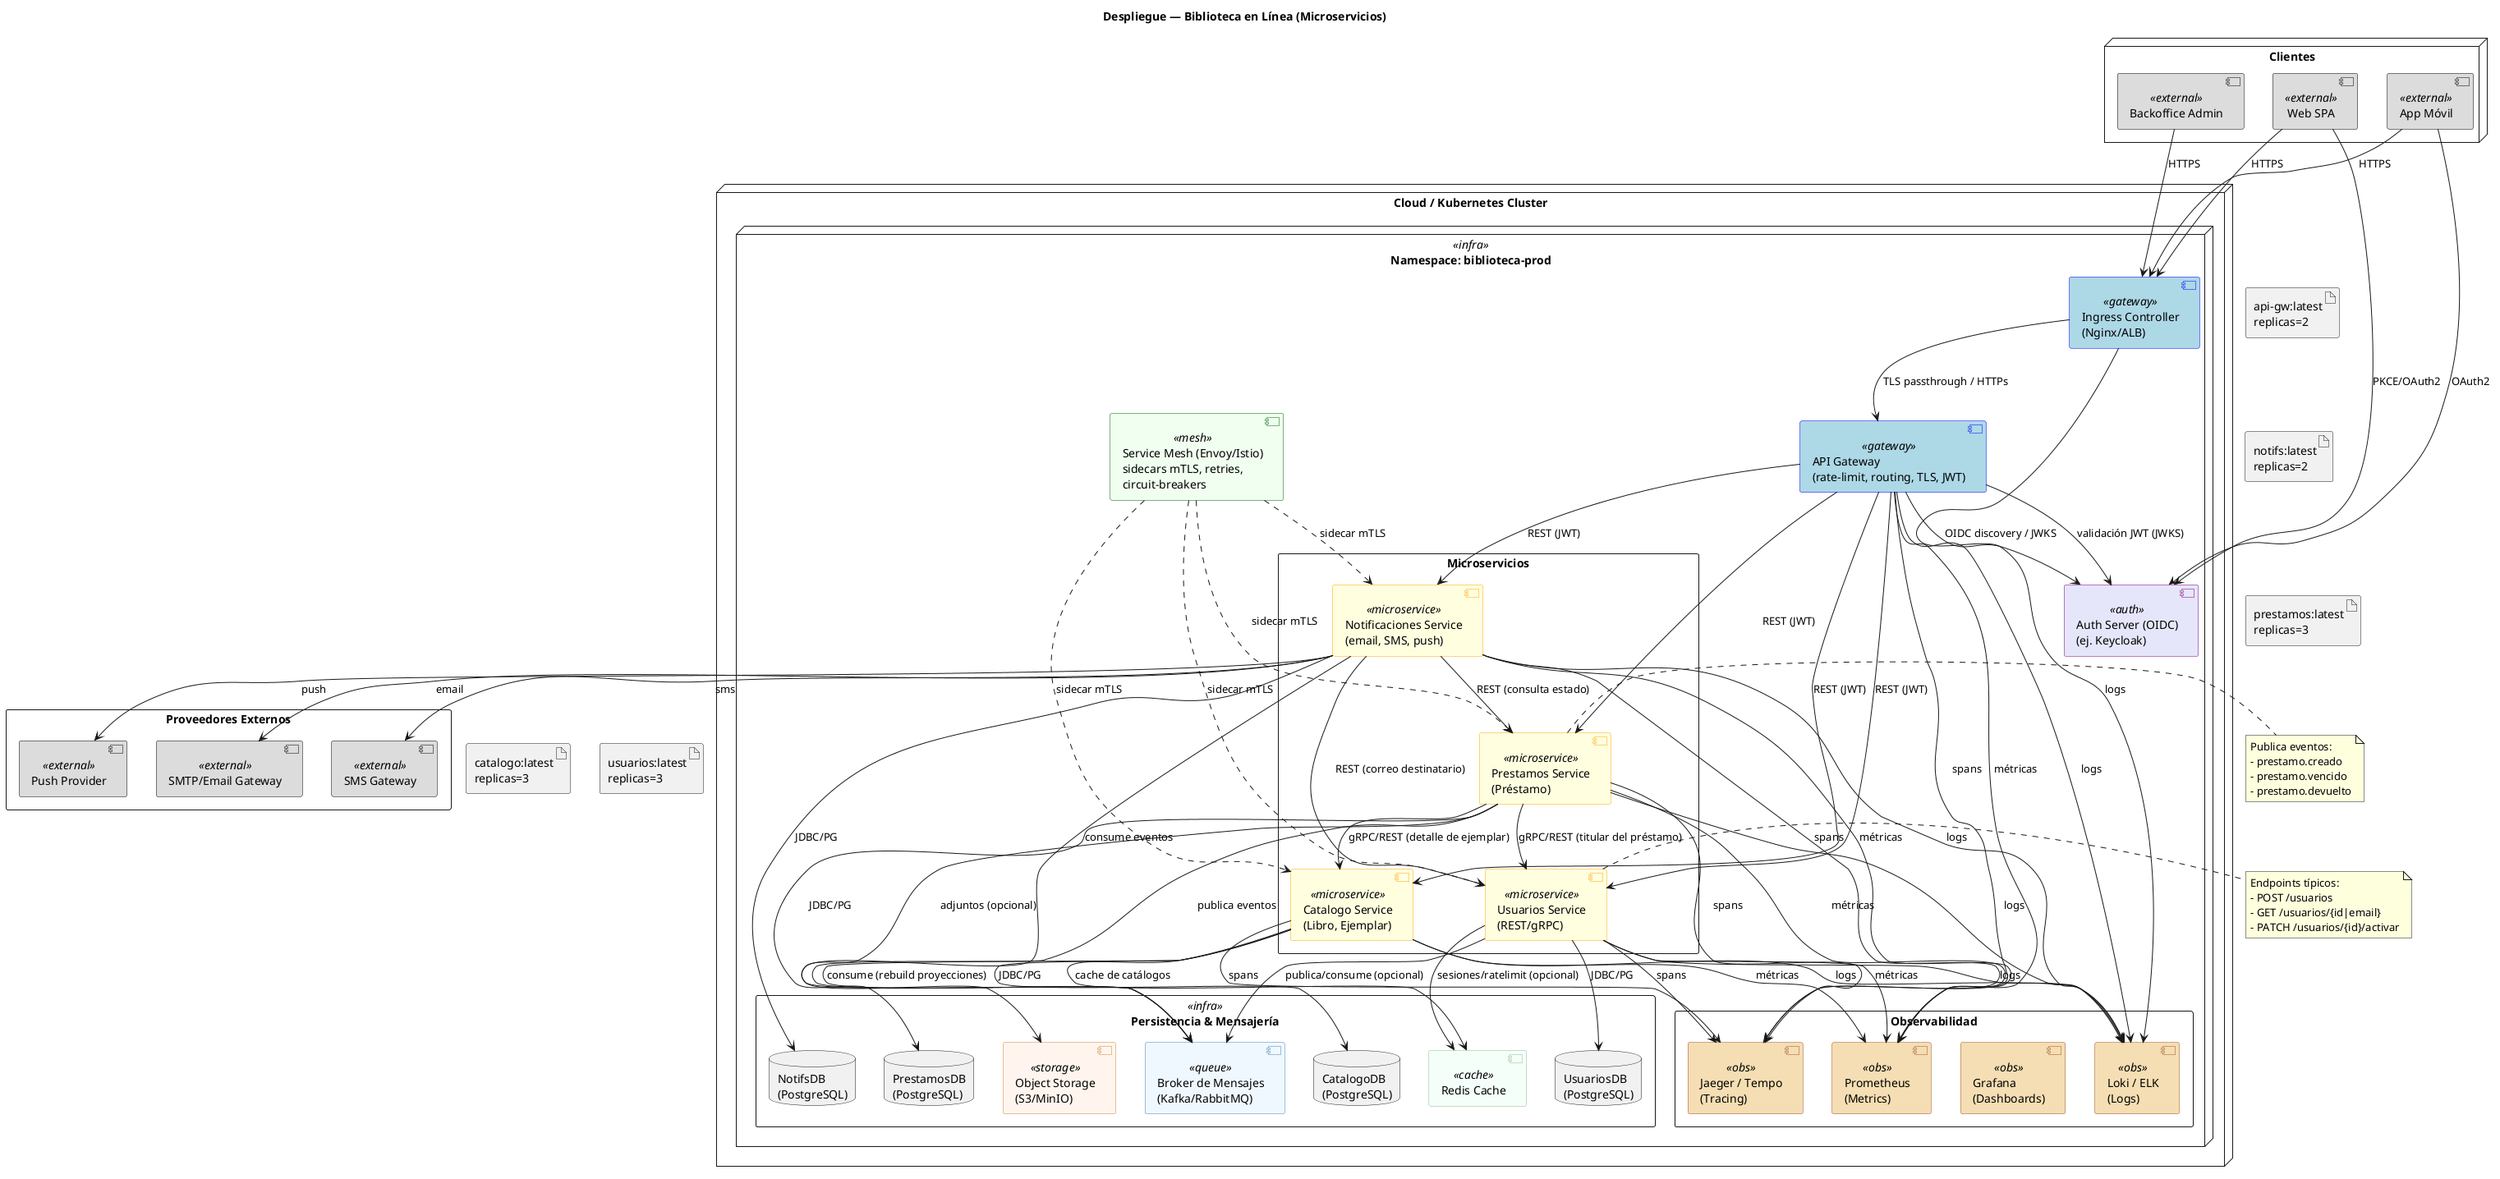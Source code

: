 @startuml
title Despliegue — Biblioteca en Línea (Microservicios)

skinparam shadowing false
skinparam defaultFontName Monospace
skinparam packageStyle rectangle
skinparam wrapWidth 200
skinparam maxMessageSize 200

' ====== Estereotipos / Estilos ======
skinparam component {
  BackgroundColor<<gateway>> LightBlue
  BorderColor<<gateway>> Blue

  BackgroundColor<<microservice>> LightYellow
  BorderColor<<microservice>> Orange

  BackgroundColor<<auth>> Lavender
  BorderColor<<auth>> Purple

  BackgroundColor<<mesh>> HoneyDew
  BorderColor<<mesh>> DarkGreen

  BackgroundColor<<infra>> GhostWhite
  BorderColor<<infra>> Gray

  BackgroundColor<<obs>> Wheat
  BorderColor<<obs>> Sienna

  BackgroundColor<<external>> Gainsboro
  BorderColor<<external>> Black

  BackgroundColor<<cache>> MintCream
  BorderColor<<cache>> DarkSeaGreen

  BackgroundColor<<queue>> AliceBlue
  BorderColor<<queue>> SteelBlue

  BackgroundColor<<storage>> Seashell
  BorderColor<<storage>> Peru
}

' ====== Clientes ======
node "Clientes" {
  [Web SPA] <<external>>
  [App Móvil] <<external>>
  [Backoffice Admin] <<external>>
}

' ====== Cloud / K8s ======
node "Cloud / Kubernetes Cluster" {
  node "Namespace: biblioteca-prod" <<infra>> {

    component "Ingress Controller (Nginx/ALB)" as Ingress <<gateway>>

    component "API Gateway\n(rate-limit, routing, TLS, JWT)" as APIGW <<gateway>>

    component "Service Mesh (Envoy/Istio)\nsidecars mTLS, retries, circuit-breakers" as Mesh <<mesh>>

    component "Auth Server (OIDC)\n(ej. Keycloak)" as OIDC <<auth>>

    package "Microservicios" {
      component "Usuarios Service\n(REST/gRPC)" as SUsuarios <<microservice>>
      component "Catalogo Service\n(Libro, Ejemplar)" as SCatalogo <<microservice>>
      component "Prestamos Service\n(Préstamo)" as SPrestamos <<microservice>>
      component "Notificaciones Service\n(email, SMS, push)" as SNotifs <<microservice>>
    }

    package "Persistencia & Mensajería" <<infra>> {
      database "UsuariosDB\n(PostgreSQL)" as DBUsuarios
      database "CatalogoDB\n(PostgreSQL)" as DBCatalogo
      database "PrestamosDB\n(PostgreSQL)" as DBPrestamos
      database "NotifsDB\n(PostgreSQL)" as DBNotifs

      component "Broker de Mensajes\n(Kafka/RabbitMQ)" as Broker <<queue>>
      component "Redis Cache" as Redis <<cache>>
      component "Object Storage\n(S3/MinIO)" as ObjStore <<storage>>
    }

    package "Observabilidad" {
      component "Prometheus\n(Metrics)" as Prom <<obs>>
      component "Grafana\n(Dashboards)" as Graf <<obs>>
      component "Loki / ELK\n(Logs)" as Logs <<obs>>
      component "Jaeger / Tempo\n(Tracing)" as Trace <<obs>>
    }
  }
}

' ====== Proveedores externos ======
package "Proveedores Externos" {
  component "SMTP/Email Gateway" as SMTP <<external>>
  component "SMS Gateway" as SMS <<external>>
  component "Push Provider" as PUSH <<external>>
}

' ====== Artefactos (contenedores) y réplicas ======
artifact "usuarios:latest\nreplicas=3" as AUsuarios
artifact "catalogo:latest\nreplicas=3" as ACatalogo
artifact "prestamos:latest\nreplicas=3" as APrestamos
artifact "notifs:latest\nreplicas=2" as ANotifs
artifact "api-gw:latest\nreplicas=2" as AApiGw

AUsuarios -[hidden]-> SUsuarios
ACatalogo -[hidden]-> SCatalogo
APrestamos -[hidden]-> SPrestamos
ANotifs -[hidden]-> SNotifs
AApiGw -[hidden]-> APIGW

note right of SUsuarios
  Endpoints típicos:
  - POST /usuarios
  - GET /usuarios/{id|email}
  - PATCH /usuarios/{id}/activar
end note

note right of SPrestamos
  Publica eventos:
  - prestamo.creado
  - prestamo.vencido
  - prestamo.devuelto
end note

' ====== Flujo de tráfico ======
[Web SPA] --> Ingress : HTTPS
[App Móvil] --> Ingress : HTTPS
[Backoffice Admin] --> Ingress : HTTPS

Ingress --> APIGW : TLS passthrough / HTTPs
APIGW --> OIDC : OIDC discovery / JWKS
APIGW --> SUsuarios : REST (JWT)
APIGW --> SCatalogo : REST (JWT)
APIGW --> SPrestamos : REST (JWT)
APIGW --> SNotifs : REST (JWT)

' ====== Llamadas internas (mesh) ======
SPrestamos --> SCatalogo : gRPC/REST (detalle de ejemplar)
SPrestamos --> SUsuarios : gRPC/REST (titular del préstamo)
SNotifs --> SPrestamos : REST (consulta estado)
SNotifs --> SUsuarios : REST (correo destinatario)

' ====== Bases de datos por servicio ======
SUsuarios --> DBUsuarios : JDBC/PG
SCatalogo --> DBCatalogo : JDBC/PG
SPrestamos --> DBPrestamos : JDBC/PG
SNotifs --> DBNotifs : JDBC/PG

' ====== Cache / Storage ======
SCatalogo --> Redis : cache de catálogos
SUsuarios --> Redis : sesiones/ratelimit (opcional)
SPrestamos --> ObjStore : adjuntos (opcional)

' ====== Mensajería ======
SPrestamos --> Broker : publica eventos
SNotifs --> Broker : consume eventos
SUsuarios --> Broker : publica/consume (opcional)
SCatalogo --> Broker : consume (rebuild proyecciones)

' ====== Notificaciones salientes ======
SNotifs --> SMTP : email
SNotifs --> SMS : sms
SNotifs --> PUSH : push

' ====== Observabilidad ======
SUsuarios --> Prom : métricas
SCatalogo --> Prom : métricas
SPrestamos --> Prom : métricas
SNotifs --> Prom : métricas
APIGW --> Prom : métricas

SUsuarios --> Logs : logs
SCatalogo --> Logs : logs
SPrestamos --> Logs : logs
SNotifs --> Logs : logs
APIGW --> Logs : logs
Ingress --> Logs : logs

SUsuarios --> Trace : spans
SCatalogo --> Trace : spans
SPrestamos --> Trace : spans
SNotifs --> Trace : spans
APIGW --> Trace : spans

' ====== Seguridad de servicio a servicio ======
Mesh -[dashed]-> SUsuarios : sidecar mTLS
Mesh -[dashed]-> SCatalogo : sidecar mTLS
Mesh -[dashed]-> SPrestamos : sidecar mTLS
Mesh -[dashed]-> SNotifs : sidecar mTLS

' ====== Autenticación ======
[Web SPA] --> OIDC : PKCE/OAuth2
[App Móvil] --> OIDC : OAuth2
APIGW --> OIDC : validación JWT (JWKS)

@enduml
